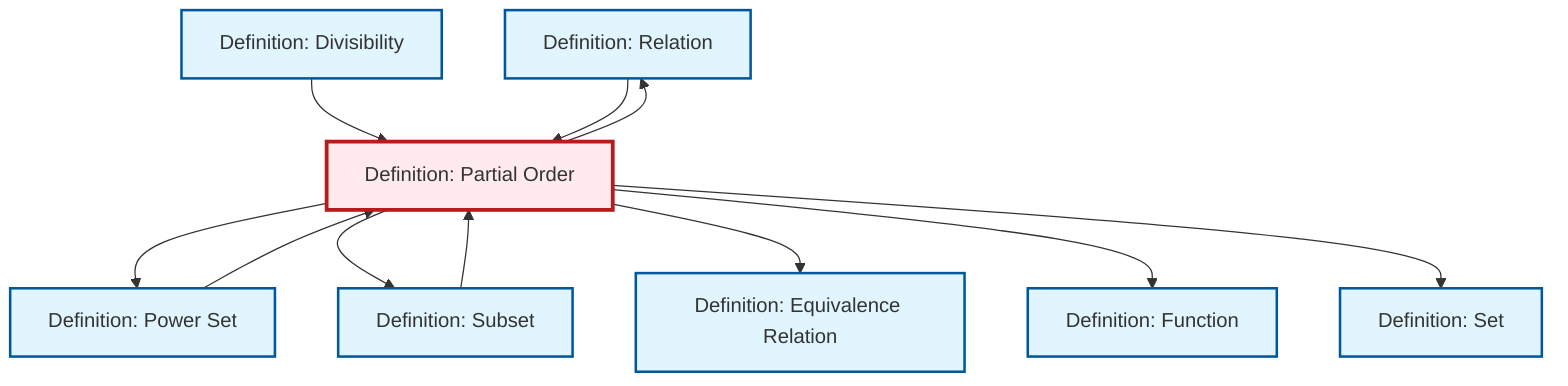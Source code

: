 graph TD
    classDef definition fill:#e1f5fe,stroke:#01579b,stroke-width:2px
    classDef theorem fill:#f3e5f5,stroke:#4a148c,stroke-width:2px
    classDef axiom fill:#fff3e0,stroke:#e65100,stroke-width:2px
    classDef example fill:#e8f5e9,stroke:#1b5e20,stroke-width:2px
    classDef current fill:#ffebee,stroke:#b71c1c,stroke-width:3px
    def-relation["Definition: Relation"]:::definition
    def-subset["Definition: Subset"]:::definition
    def-power-set["Definition: Power Set"]:::definition
    def-partial-order["Definition: Partial Order"]:::definition
    def-equivalence-relation["Definition: Equivalence Relation"]:::definition
    def-function["Definition: Function"]:::definition
    def-divisibility["Definition: Divisibility"]:::definition
    def-set["Definition: Set"]:::definition
    def-partial-order --> def-power-set
    def-partial-order --> def-subset
    def-power-set --> def-partial-order
    def-divisibility --> def-partial-order
    def-partial-order --> def-equivalence-relation
    def-subset --> def-partial-order
    def-relation --> def-partial-order
    def-partial-order --> def-function
    def-partial-order --> def-set
    def-partial-order --> def-relation
    class def-partial-order current